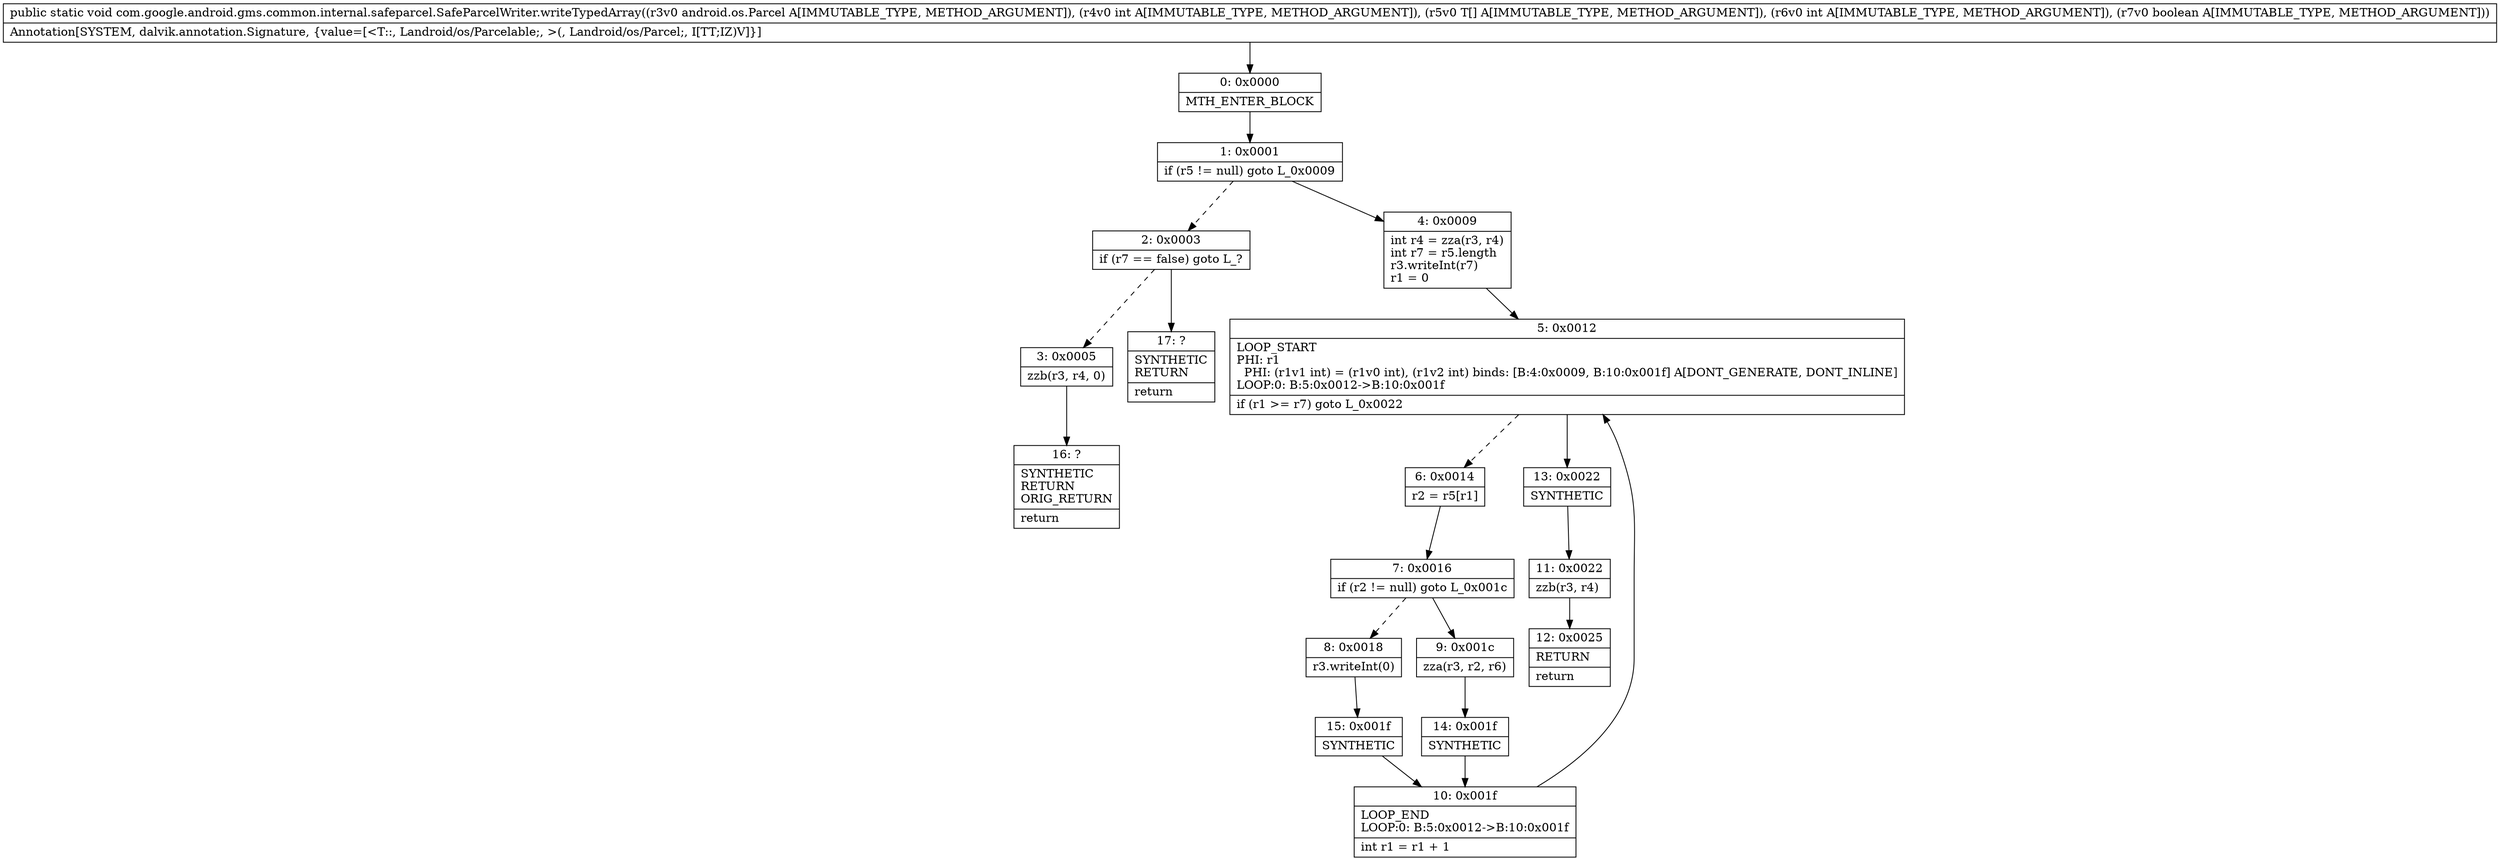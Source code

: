 digraph "CFG forcom.google.android.gms.common.internal.safeparcel.SafeParcelWriter.writeTypedArray(Landroid\/os\/Parcel;I[Landroid\/os\/Parcelable;IZ)V" {
Node_0 [shape=record,label="{0\:\ 0x0000|MTH_ENTER_BLOCK\l}"];
Node_1 [shape=record,label="{1\:\ 0x0001|if (r5 != null) goto L_0x0009\l}"];
Node_2 [shape=record,label="{2\:\ 0x0003|if (r7 == false) goto L_?\l}"];
Node_3 [shape=record,label="{3\:\ 0x0005|zzb(r3, r4, 0)\l}"];
Node_4 [shape=record,label="{4\:\ 0x0009|int r4 = zza(r3, r4)\lint r7 = r5.length\lr3.writeInt(r7)\lr1 = 0\l}"];
Node_5 [shape=record,label="{5\:\ 0x0012|LOOP_START\lPHI: r1 \l  PHI: (r1v1 int) = (r1v0 int), (r1v2 int) binds: [B:4:0x0009, B:10:0x001f] A[DONT_GENERATE, DONT_INLINE]\lLOOP:0: B:5:0x0012\-\>B:10:0x001f\l|if (r1 \>= r7) goto L_0x0022\l}"];
Node_6 [shape=record,label="{6\:\ 0x0014|r2 = r5[r1]\l}"];
Node_7 [shape=record,label="{7\:\ 0x0016|if (r2 != null) goto L_0x001c\l}"];
Node_8 [shape=record,label="{8\:\ 0x0018|r3.writeInt(0)\l}"];
Node_9 [shape=record,label="{9\:\ 0x001c|zza(r3, r2, r6)\l}"];
Node_10 [shape=record,label="{10\:\ 0x001f|LOOP_END\lLOOP:0: B:5:0x0012\-\>B:10:0x001f\l|int r1 = r1 + 1\l}"];
Node_11 [shape=record,label="{11\:\ 0x0022|zzb(r3, r4)\l}"];
Node_12 [shape=record,label="{12\:\ 0x0025|RETURN\l|return\l}"];
Node_13 [shape=record,label="{13\:\ 0x0022|SYNTHETIC\l}"];
Node_14 [shape=record,label="{14\:\ 0x001f|SYNTHETIC\l}"];
Node_15 [shape=record,label="{15\:\ 0x001f|SYNTHETIC\l}"];
Node_16 [shape=record,label="{16\:\ ?|SYNTHETIC\lRETURN\lORIG_RETURN\l|return\l}"];
Node_17 [shape=record,label="{17\:\ ?|SYNTHETIC\lRETURN\l|return\l}"];
MethodNode[shape=record,label="{public static void com.google.android.gms.common.internal.safeparcel.SafeParcelWriter.writeTypedArray((r3v0 android.os.Parcel A[IMMUTABLE_TYPE, METHOD_ARGUMENT]), (r4v0 int A[IMMUTABLE_TYPE, METHOD_ARGUMENT]), (r5v0 T[] A[IMMUTABLE_TYPE, METHOD_ARGUMENT]), (r6v0 int A[IMMUTABLE_TYPE, METHOD_ARGUMENT]), (r7v0 boolean A[IMMUTABLE_TYPE, METHOD_ARGUMENT]))  | Annotation[SYSTEM, dalvik.annotation.Signature, \{value=[\<T::, Landroid\/os\/Parcelable;, \>(, Landroid\/os\/Parcel;, I[TT;IZ)V]\}]\l}"];
MethodNode -> Node_0;
Node_0 -> Node_1;
Node_1 -> Node_2[style=dashed];
Node_1 -> Node_4;
Node_2 -> Node_3[style=dashed];
Node_2 -> Node_17;
Node_3 -> Node_16;
Node_4 -> Node_5;
Node_5 -> Node_6[style=dashed];
Node_5 -> Node_13;
Node_6 -> Node_7;
Node_7 -> Node_8[style=dashed];
Node_7 -> Node_9;
Node_8 -> Node_15;
Node_9 -> Node_14;
Node_10 -> Node_5;
Node_11 -> Node_12;
Node_13 -> Node_11;
Node_14 -> Node_10;
Node_15 -> Node_10;
}

